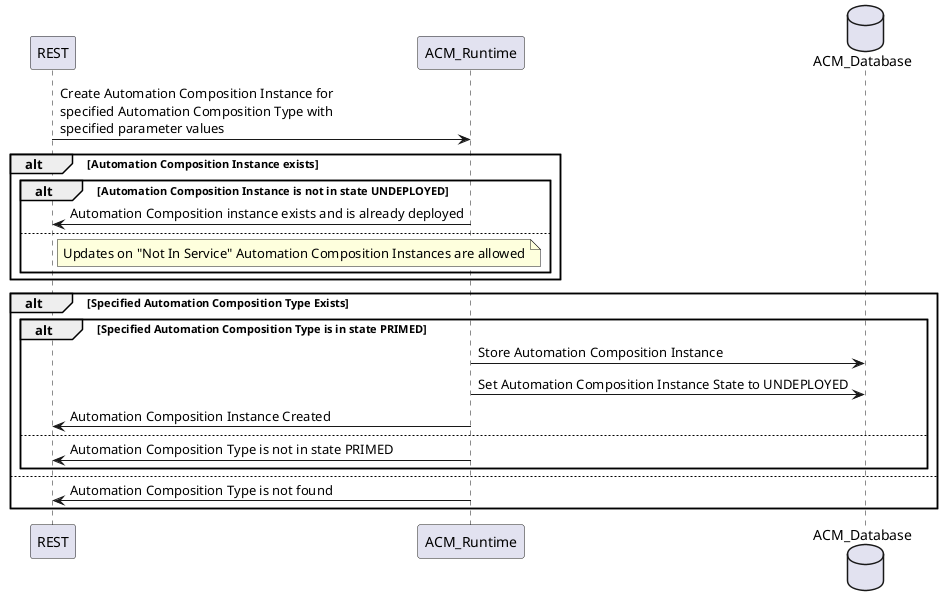 @startuml
participant REST
participant ACM_Runtime
database ACM_Database

REST -> ACM_Runtime: Create Automation Composition Instance for\nspecified Automation Composition Type with\nspecified parameter values

alt Automation Composition Instance exists
 alt Automation Composition Instance is not in state UNDEPLOYED
  ACM_Runtime -> REST: Automation Composition instance exists and is already deployed
 else
  note right of REST
   Updates on "Not In Service" Automation Composition Instances are allowed
  end note
 end
end

alt Specified Automation Composition Type Exists
 alt Specified Automation Composition Type is in state PRIMED
  ACM_Runtime -> ACM_Database: Store Automation Composition Instance
  ACM_Runtime -> ACM_Database: Set Automation Composition Instance State to UNDEPLOYED
  ACM_Runtime -> REST: Automation Composition Instance Created
 else
  ACM_Runtime -> REST: Automation Composition Type is not in state PRIMED
 end
else
  ACM_Runtime -> REST: Automation Composition Type is not found
end

@enduml
